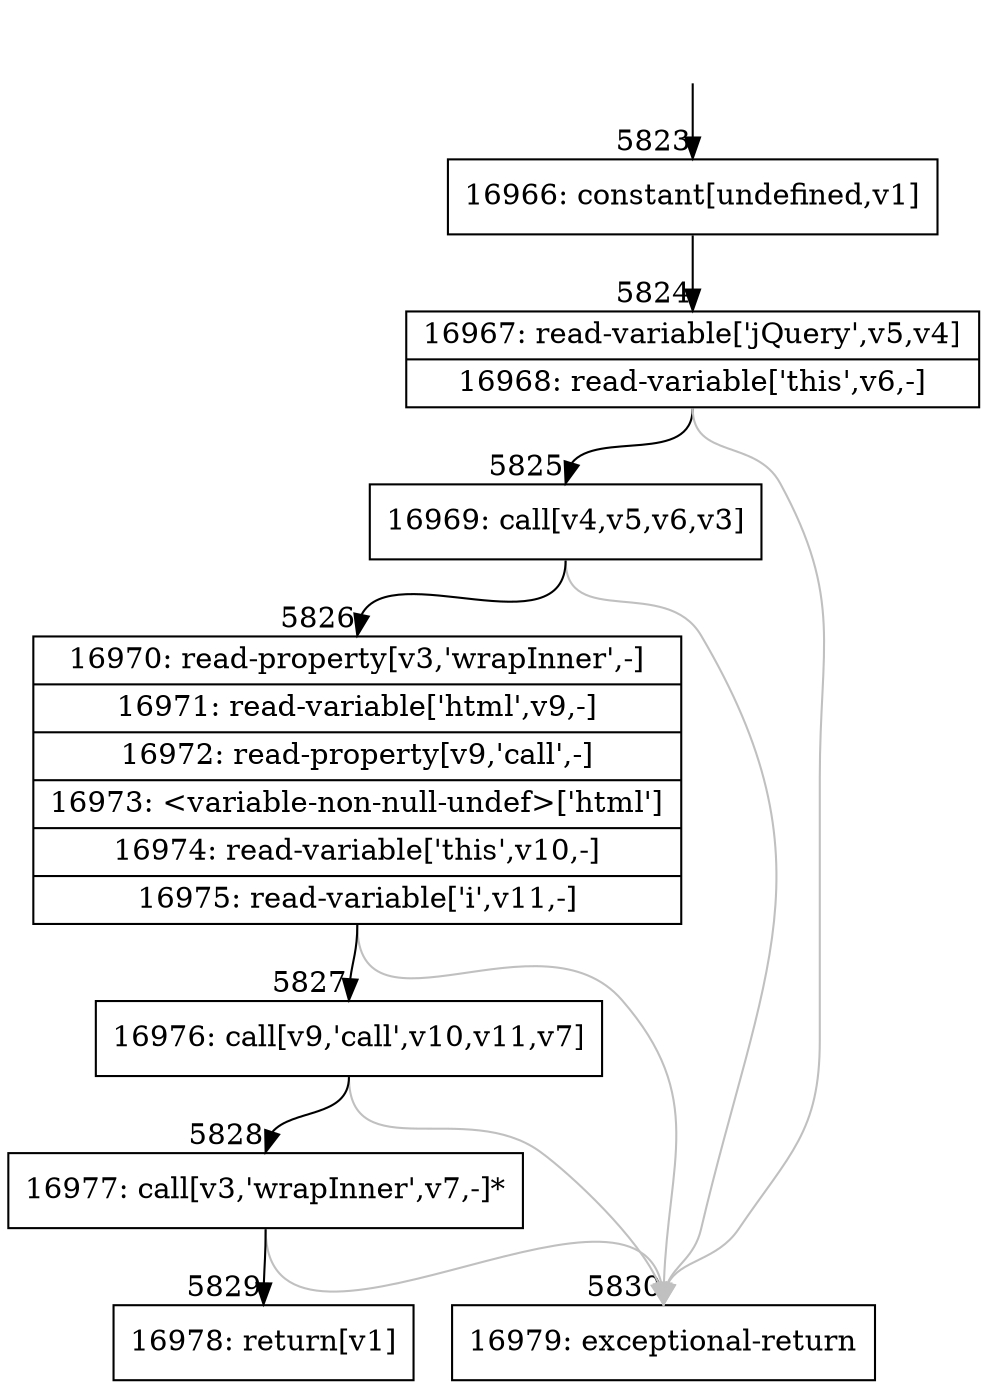 digraph {
rankdir="TD"
BB_entry379[shape=none,label=""];
BB_entry379 -> BB5823 [tailport=s, headport=n, headlabel="    5823"]
BB5823 [shape=record label="{16966: constant[undefined,v1]}" ] 
BB5823 -> BB5824 [tailport=s, headport=n, headlabel="      5824"]
BB5824 [shape=record label="{16967: read-variable['jQuery',v5,v4]|16968: read-variable['this',v6,-]}" ] 
BB5824 -> BB5825 [tailport=s, headport=n, headlabel="      5825"]
BB5824 -> BB5830 [tailport=s, headport=n, color=gray, headlabel="      5830"]
BB5825 [shape=record label="{16969: call[v4,v5,v6,v3]}" ] 
BB5825 -> BB5826 [tailport=s, headport=n, headlabel="      5826"]
BB5825 -> BB5830 [tailport=s, headport=n, color=gray]
BB5826 [shape=record label="{16970: read-property[v3,'wrapInner',-]|16971: read-variable['html',v9,-]|16972: read-property[v9,'call',-]|16973: \<variable-non-null-undef\>['html']|16974: read-variable['this',v10,-]|16975: read-variable['i',v11,-]}" ] 
BB5826 -> BB5827 [tailport=s, headport=n, headlabel="      5827"]
BB5826 -> BB5830 [tailport=s, headport=n, color=gray]
BB5827 [shape=record label="{16976: call[v9,'call',v10,v11,v7]}" ] 
BB5827 -> BB5828 [tailport=s, headport=n, headlabel="      5828"]
BB5827 -> BB5830 [tailport=s, headport=n, color=gray]
BB5828 [shape=record label="{16977: call[v3,'wrapInner',v7,-]*}" ] 
BB5828 -> BB5829 [tailport=s, headport=n, headlabel="      5829"]
BB5828 -> BB5830 [tailport=s, headport=n, color=gray]
BB5829 [shape=record label="{16978: return[v1]}" ] 
BB5830 [shape=record label="{16979: exceptional-return}" ] 
}

